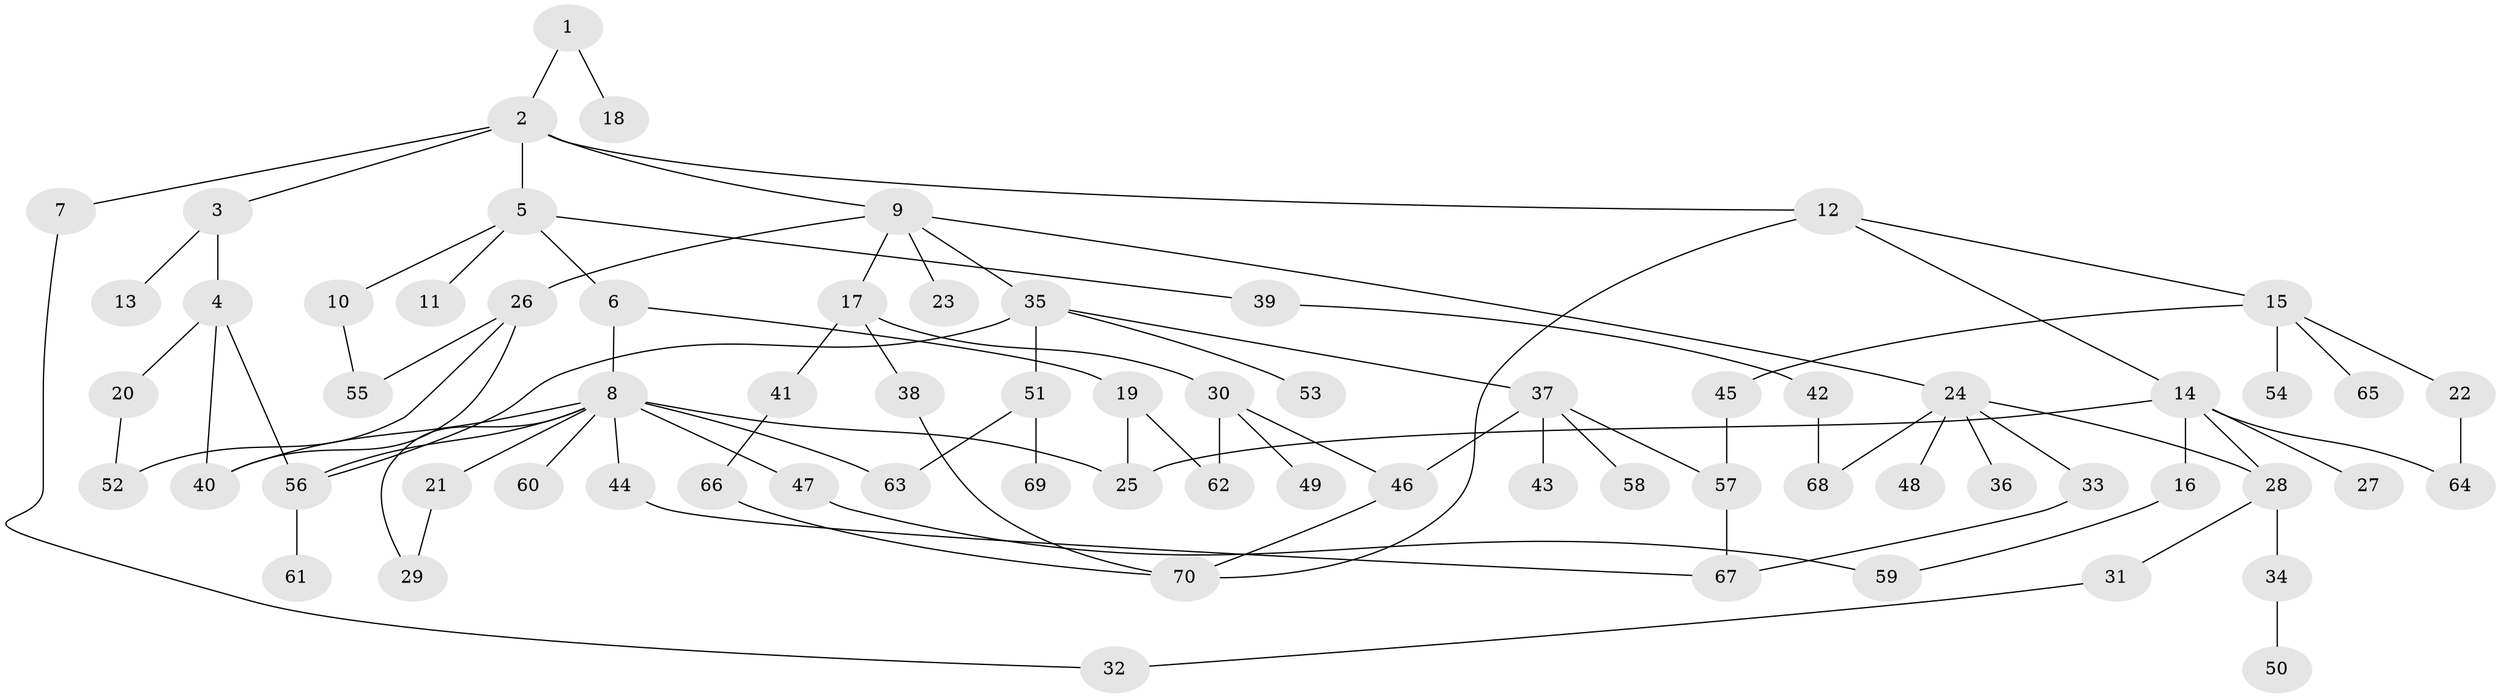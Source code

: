 // Generated by graph-tools (version 1.1) at 2025/00/03/09/25 03:00:56]
// undirected, 70 vertices, 92 edges
graph export_dot {
graph [start="1"]
  node [color=gray90,style=filled];
  1;
  2;
  3;
  4;
  5;
  6;
  7;
  8;
  9;
  10;
  11;
  12;
  13;
  14;
  15;
  16;
  17;
  18;
  19;
  20;
  21;
  22;
  23;
  24;
  25;
  26;
  27;
  28;
  29;
  30;
  31;
  32;
  33;
  34;
  35;
  36;
  37;
  38;
  39;
  40;
  41;
  42;
  43;
  44;
  45;
  46;
  47;
  48;
  49;
  50;
  51;
  52;
  53;
  54;
  55;
  56;
  57;
  58;
  59;
  60;
  61;
  62;
  63;
  64;
  65;
  66;
  67;
  68;
  69;
  70;
  1 -- 2;
  1 -- 18;
  2 -- 3;
  2 -- 5;
  2 -- 7;
  2 -- 9;
  2 -- 12;
  3 -- 4;
  3 -- 13;
  4 -- 20;
  4 -- 40;
  4 -- 56;
  5 -- 6;
  5 -- 10;
  5 -- 11;
  5 -- 39;
  6 -- 8;
  6 -- 19;
  7 -- 32;
  8 -- 21;
  8 -- 29;
  8 -- 40;
  8 -- 44;
  8 -- 47;
  8 -- 56;
  8 -- 60;
  8 -- 63;
  8 -- 25;
  9 -- 17;
  9 -- 23;
  9 -- 24;
  9 -- 26;
  9 -- 35;
  10 -- 55;
  12 -- 14;
  12 -- 15;
  12 -- 70;
  14 -- 16;
  14 -- 27;
  14 -- 64;
  14 -- 25;
  14 -- 28;
  15 -- 22;
  15 -- 45;
  15 -- 54;
  15 -- 65;
  16 -- 59;
  17 -- 30;
  17 -- 38;
  17 -- 41;
  19 -- 25;
  19 -- 62;
  20 -- 52;
  21 -- 29;
  22 -- 64;
  24 -- 28;
  24 -- 33;
  24 -- 36;
  24 -- 48;
  24 -- 68;
  26 -- 52;
  26 -- 55;
  26 -- 40;
  28 -- 31;
  28 -- 34;
  30 -- 49;
  30 -- 62;
  30 -- 46;
  31 -- 32;
  33 -- 67;
  34 -- 50;
  35 -- 37;
  35 -- 51;
  35 -- 53;
  35 -- 56;
  37 -- 43;
  37 -- 46;
  37 -- 58;
  37 -- 57;
  38 -- 70;
  39 -- 42;
  41 -- 66;
  42 -- 68;
  44 -- 67;
  45 -- 57;
  46 -- 70;
  47 -- 59;
  51 -- 69;
  51 -- 63;
  56 -- 61;
  57 -- 67;
  66 -- 70;
}
